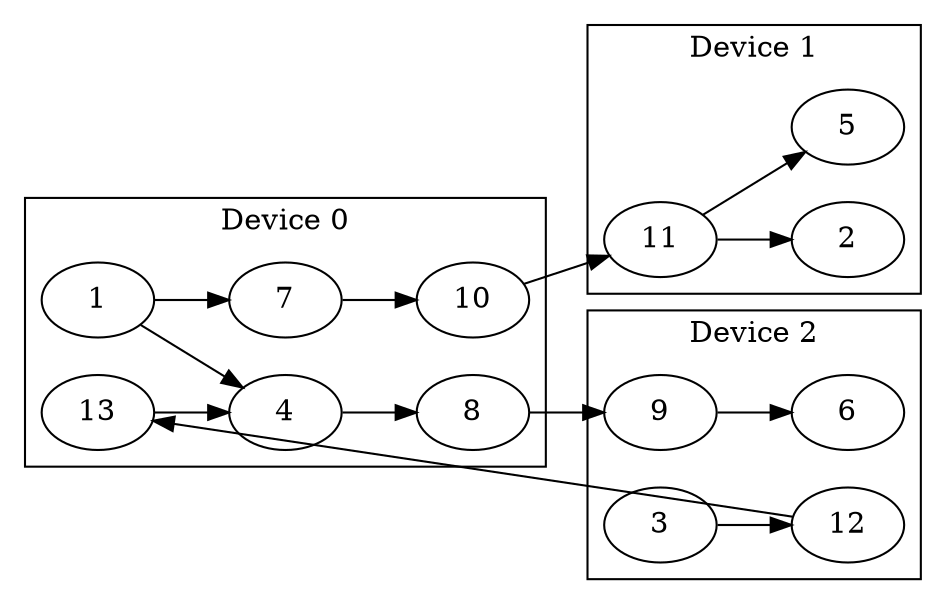 digraph {
rankdir=LR;
splines=line;
subgraph cluster_0 {
label="Device 0";
1;4;7;8;10;13;
}

1 -> 4;
1 -> 7;
4 -> 8;
7 -> 10;
8 -> 9;
10 -> 11;
13 -> 4;

subgraph cluster_1 {
label="Device 1";
2;5;11;
}

11 -> 5;
11 -> 2;

subgraph cluster_2 {
label="Device 2";
3;6;9;12;
}

3 -> 12;
9 -> 6;
12 -> 13;

}